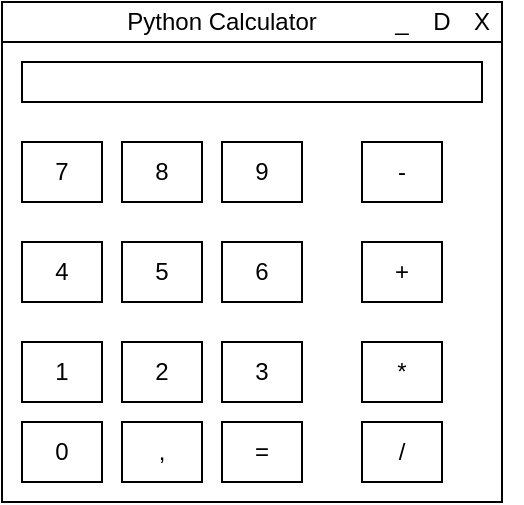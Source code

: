 <mxfile version="14.2.7" type="device"><diagram id="ROadXircwgTricrT3bWU" name="Page-1"><mxGraphModel dx="868" dy="390" grid="1" gridSize="10" guides="1" tooltips="1" connect="1" arrows="1" fold="1" page="1" pageScale="1" pageWidth="850" pageHeight="1100" math="0" shadow="0"><root><mxCell id="0"/><mxCell id="1" parent="0"/><mxCell id="WNvRqPGiiff8hC6St1x7-1" value="" style="rounded=0;whiteSpace=wrap;html=1;" vertex="1" parent="1"><mxGeometry x="260" y="120" width="250" height="250" as="geometry"/></mxCell><mxCell id="WNvRqPGiiff8hC6St1x7-2" value="" style="rounded=0;whiteSpace=wrap;html=1;" vertex="1" parent="1"><mxGeometry x="260" y="120" width="250" height="20" as="geometry"/></mxCell><mxCell id="WNvRqPGiiff8hC6St1x7-3" value="Python Calculator" style="text;html=1;strokeColor=none;fillColor=none;align=center;verticalAlign=middle;whiteSpace=wrap;rounded=0;" vertex="1" parent="1"><mxGeometry x="310" y="130" width="120" as="geometry"/></mxCell><mxCell id="WNvRqPGiiff8hC6St1x7-4" value="X" style="text;html=1;strokeColor=none;fillColor=none;align=center;verticalAlign=middle;whiteSpace=wrap;rounded=0;" vertex="1" parent="1"><mxGeometry x="480" y="120" width="40" height="20" as="geometry"/></mxCell><mxCell id="WNvRqPGiiff8hC6St1x7-5" value="D" style="text;html=1;strokeColor=none;fillColor=none;align=center;verticalAlign=middle;whiteSpace=wrap;rounded=0;" vertex="1" parent="1"><mxGeometry x="460" y="120" width="40" height="20" as="geometry"/></mxCell><mxCell id="WNvRqPGiiff8hC6St1x7-8" value="_" style="text;html=1;strokeColor=none;fillColor=none;align=center;verticalAlign=middle;whiteSpace=wrap;rounded=0;" vertex="1" parent="1"><mxGeometry x="440" y="120" width="40" height="20" as="geometry"/></mxCell><mxCell id="WNvRqPGiiff8hC6St1x7-9" value="" style="rounded=0;whiteSpace=wrap;html=1;" vertex="1" parent="1"><mxGeometry x="270" y="150" width="230" height="20" as="geometry"/></mxCell><mxCell id="WNvRqPGiiff8hC6St1x7-18" value="1" style="rounded=0;whiteSpace=wrap;html=1;" vertex="1" parent="1"><mxGeometry x="270" y="290" width="40" height="30" as="geometry"/></mxCell><mxCell id="WNvRqPGiiff8hC6St1x7-19" value="2" style="rounded=0;whiteSpace=wrap;html=1;" vertex="1" parent="1"><mxGeometry x="320" y="290" width="40" height="30" as="geometry"/></mxCell><mxCell id="WNvRqPGiiff8hC6St1x7-20" value="3" style="rounded=0;whiteSpace=wrap;html=1;" vertex="1" parent="1"><mxGeometry x="370" y="290" width="40" height="30" as="geometry"/></mxCell><mxCell id="WNvRqPGiiff8hC6St1x7-21" value="6" style="rounded=0;whiteSpace=wrap;html=1;" vertex="1" parent="1"><mxGeometry x="370" y="240" width="40" height="30" as="geometry"/></mxCell><mxCell id="WNvRqPGiiff8hC6St1x7-22" value="5" style="rounded=0;whiteSpace=wrap;html=1;" vertex="1" parent="1"><mxGeometry x="320" y="240" width="40" height="30" as="geometry"/></mxCell><mxCell id="WNvRqPGiiff8hC6St1x7-23" value="4" style="rounded=0;whiteSpace=wrap;html=1;" vertex="1" parent="1"><mxGeometry x="270" y="240" width="40" height="30" as="geometry"/></mxCell><mxCell id="WNvRqPGiiff8hC6St1x7-24" value="9" style="rounded=0;whiteSpace=wrap;html=1;" vertex="1" parent="1"><mxGeometry x="370" y="190" width="40" height="30" as="geometry"/></mxCell><mxCell id="WNvRqPGiiff8hC6St1x7-25" value="8" style="rounded=0;whiteSpace=wrap;html=1;" vertex="1" parent="1"><mxGeometry x="320" y="190" width="40" height="30" as="geometry"/></mxCell><mxCell id="WNvRqPGiiff8hC6St1x7-26" value="7" style="rounded=0;whiteSpace=wrap;html=1;" vertex="1" parent="1"><mxGeometry x="270" y="190" width="40" height="30" as="geometry"/></mxCell><mxCell id="WNvRqPGiiff8hC6St1x7-27" value="-" style="rounded=0;whiteSpace=wrap;html=1;" vertex="1" parent="1"><mxGeometry x="440" y="190" width="40" height="30" as="geometry"/></mxCell><mxCell id="WNvRqPGiiff8hC6St1x7-28" value="+" style="rounded=0;whiteSpace=wrap;html=1;" vertex="1" parent="1"><mxGeometry x="440" y="240" width="40" height="30" as="geometry"/></mxCell><mxCell id="WNvRqPGiiff8hC6St1x7-29" value="*" style="rounded=0;whiteSpace=wrap;html=1;" vertex="1" parent="1"><mxGeometry x="440" y="290" width="40" height="30" as="geometry"/></mxCell><mxCell id="WNvRqPGiiff8hC6St1x7-30" value="/" style="rounded=0;whiteSpace=wrap;html=1;" vertex="1" parent="1"><mxGeometry x="440" y="330" width="40" height="30" as="geometry"/></mxCell><mxCell id="WNvRqPGiiff8hC6St1x7-31" value="0" style="rounded=0;whiteSpace=wrap;html=1;" vertex="1" parent="1"><mxGeometry x="270" y="330" width="40" height="30" as="geometry"/></mxCell><mxCell id="WNvRqPGiiff8hC6St1x7-32" value="," style="rounded=0;whiteSpace=wrap;html=1;" vertex="1" parent="1"><mxGeometry x="320" y="330" width="40" height="30" as="geometry"/></mxCell><mxCell id="WNvRqPGiiff8hC6St1x7-33" value="=" style="rounded=0;whiteSpace=wrap;html=1;" vertex="1" parent="1"><mxGeometry x="370" y="330" width="40" height="30" as="geometry"/></mxCell></root></mxGraphModel></diagram></mxfile>
